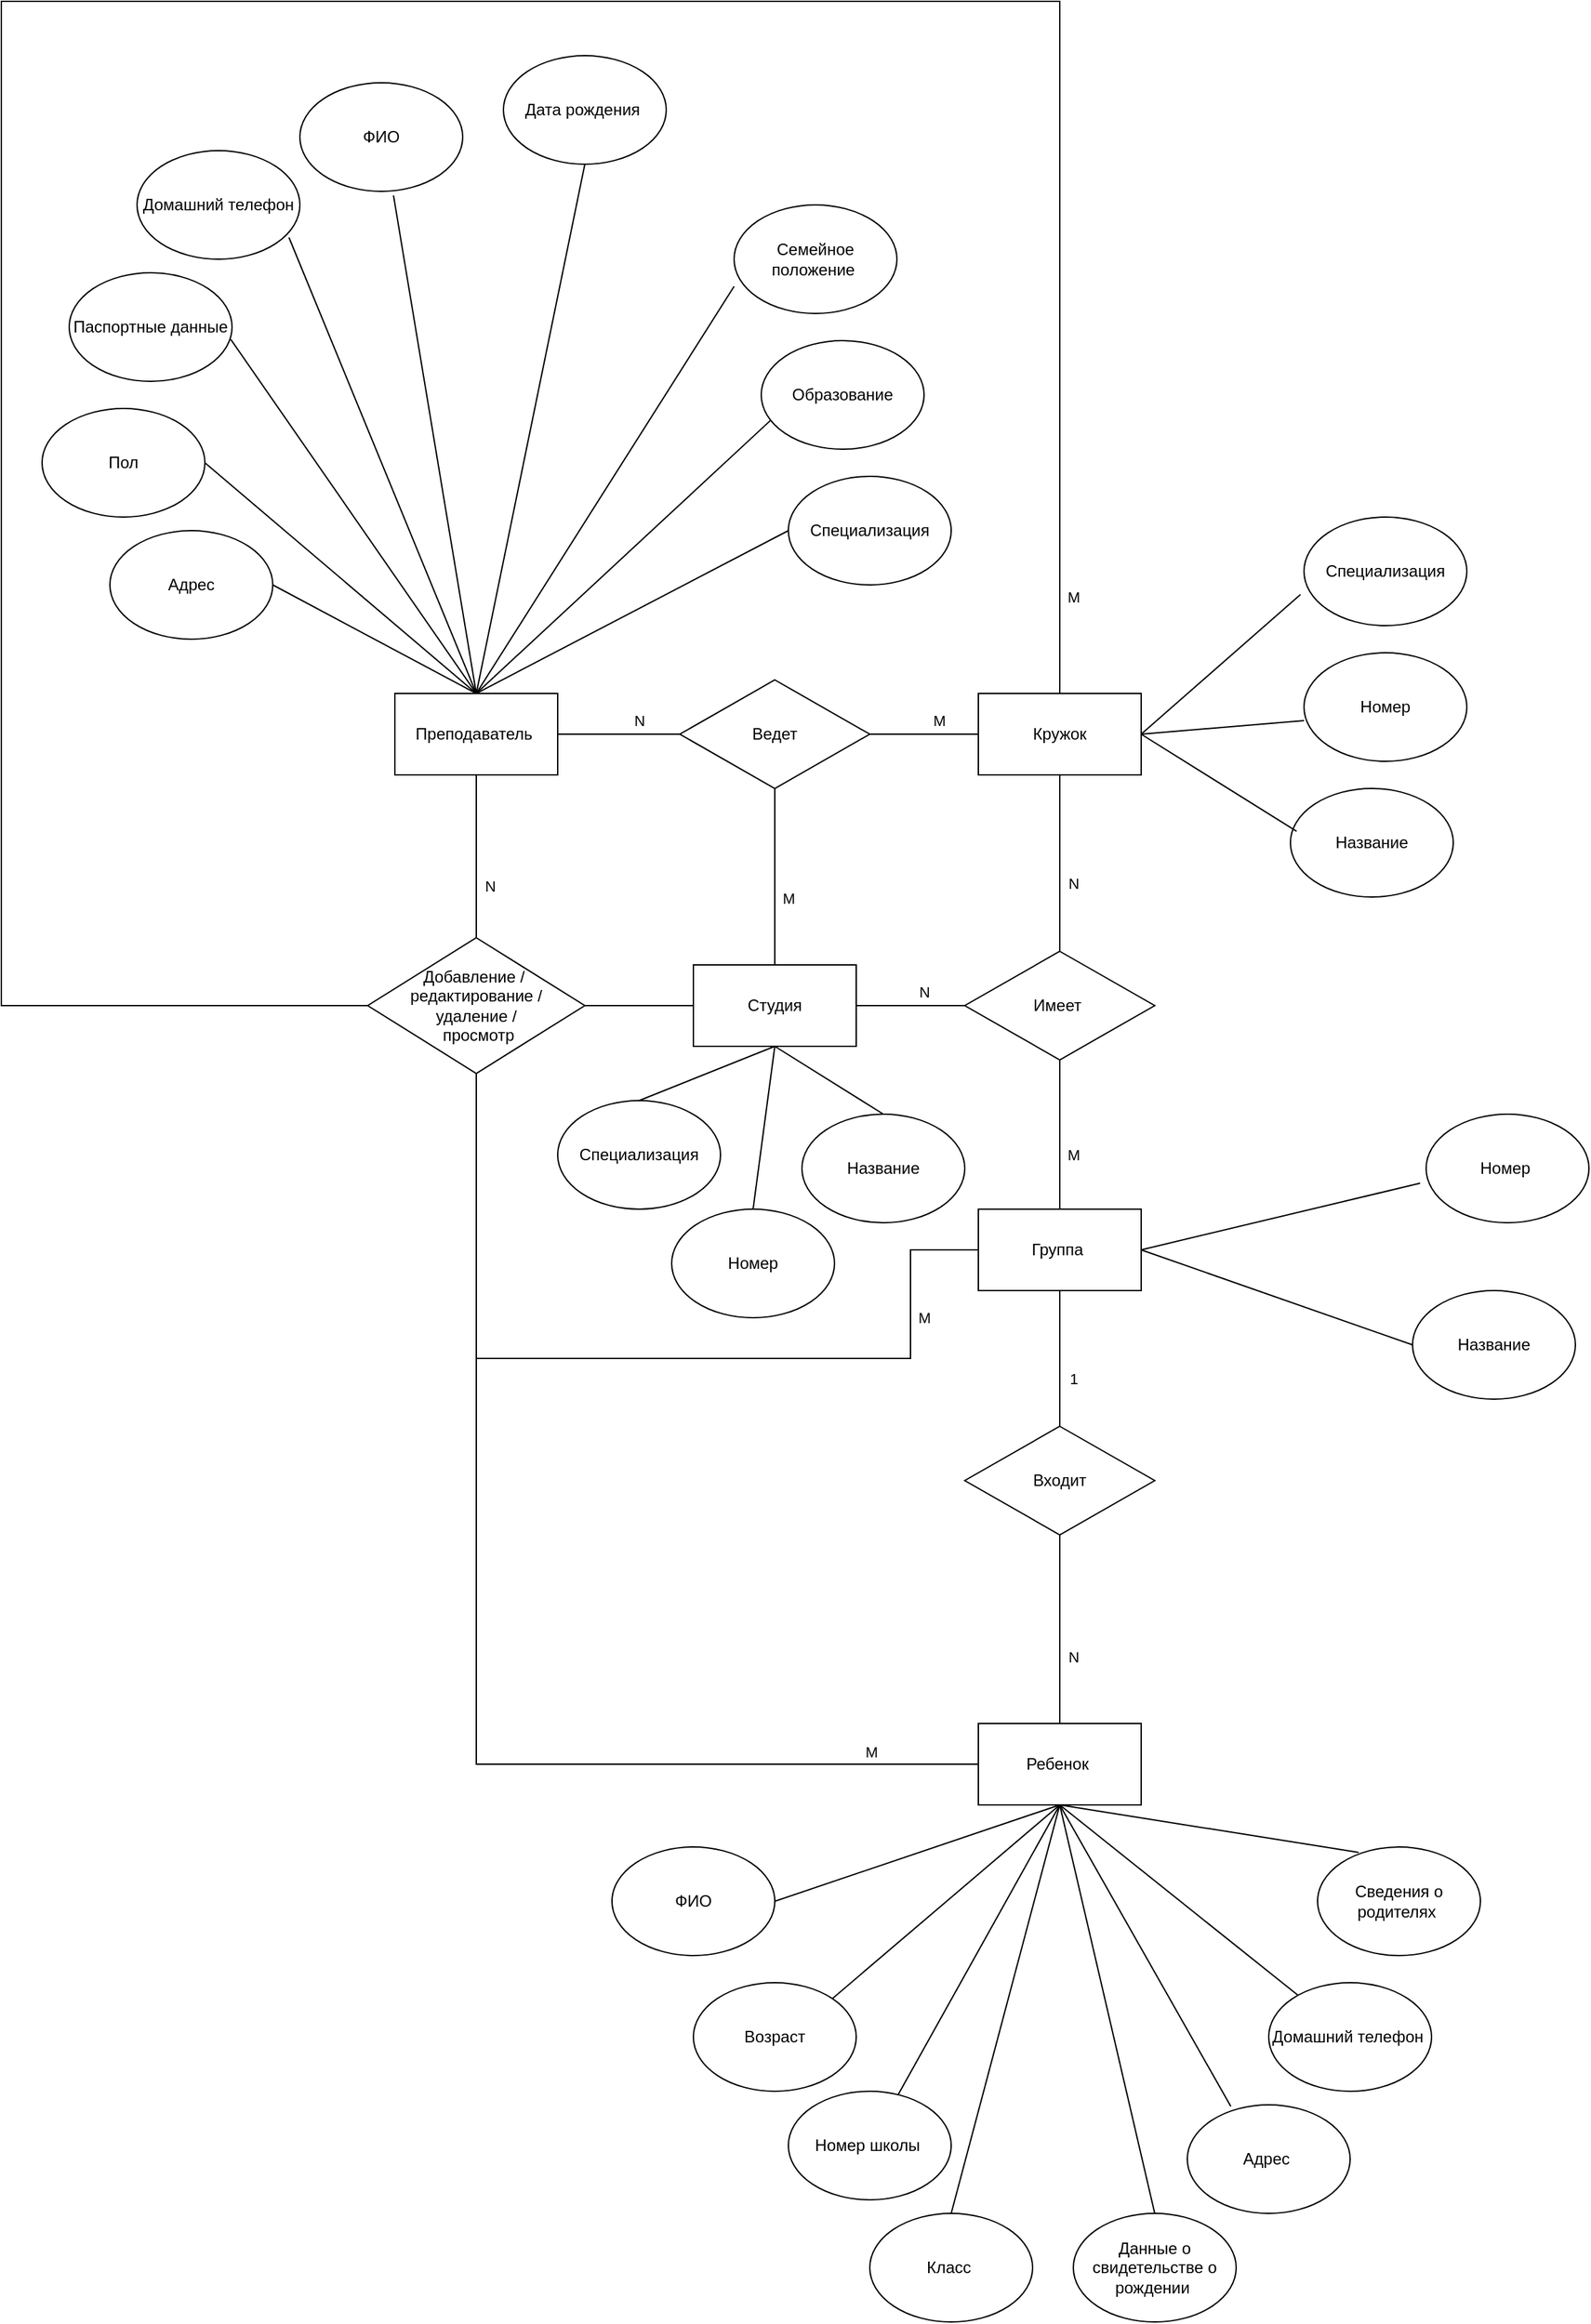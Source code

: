 <mxfile version="22.0.4" type="device">
  <diagram name="Страница — 1" id="-QNOYgTnksT299hWU41Q">
    <mxGraphModel dx="1459" dy="2221" grid="1" gridSize="10" guides="1" tooltips="1" connect="1" arrows="1" fold="1" page="1" pageScale="1" pageWidth="827" pageHeight="1169" math="0" shadow="0">
      <root>
        <mxCell id="0" />
        <mxCell id="1" parent="0" />
        <mxCell id="7m6cr1U9k4zK0pUn4lk1-1" value="Преподаватель&amp;nbsp;" style="rounded=0;whiteSpace=wrap;html=1;" parent="1" vertex="1">
          <mxGeometry x="210" y="350" width="120" height="60" as="geometry" />
        </mxCell>
        <mxCell id="7m6cr1U9k4zK0pUn4lk1-2" value="Паспортные данные" style="ellipse;whiteSpace=wrap;html=1;" parent="1" vertex="1">
          <mxGeometry x="-30" y="40" width="120" height="80" as="geometry" />
        </mxCell>
        <mxCell id="7m6cr1U9k4zK0pUn4lk1-3" value="ФИО" style="ellipse;whiteSpace=wrap;html=1;" parent="1" vertex="1">
          <mxGeometry x="140" y="-100" width="120" height="80" as="geometry" />
        </mxCell>
        <mxCell id="7m6cr1U9k4zK0pUn4lk1-4" value="Дата рождения&amp;nbsp;" style="ellipse;whiteSpace=wrap;html=1;" parent="1" vertex="1">
          <mxGeometry x="290" y="-120" width="120" height="80" as="geometry" />
        </mxCell>
        <mxCell id="7m6cr1U9k4zK0pUn4lk1-5" value="Пол" style="ellipse;whiteSpace=wrap;html=1;" parent="1" vertex="1">
          <mxGeometry x="-50" y="140" width="120" height="80" as="geometry" />
        </mxCell>
        <mxCell id="7m6cr1U9k4zK0pUn4lk1-7" value="Семейное положение&amp;nbsp;" style="ellipse;whiteSpace=wrap;html=1;" parent="1" vertex="1">
          <mxGeometry x="460" y="-10" width="120" height="80" as="geometry" />
        </mxCell>
        <mxCell id="7m6cr1U9k4zK0pUn4lk1-8" value="Образование" style="ellipse;whiteSpace=wrap;html=1;" parent="1" vertex="1">
          <mxGeometry x="480" y="90" width="120" height="80" as="geometry" />
        </mxCell>
        <mxCell id="7m6cr1U9k4zK0pUn4lk1-9" value="Адрес" style="ellipse;whiteSpace=wrap;html=1;" parent="1" vertex="1">
          <mxGeometry y="230" width="120" height="80" as="geometry" />
        </mxCell>
        <mxCell id="7m6cr1U9k4zK0pUn4lk1-10" value="Домашний телефон" style="ellipse;whiteSpace=wrap;html=1;" parent="1" vertex="1">
          <mxGeometry x="20" y="-50" width="120" height="80" as="geometry" />
        </mxCell>
        <mxCell id="7m6cr1U9k4zK0pUn4lk1-11" value="Специализация" style="ellipse;whiteSpace=wrap;html=1;" parent="1" vertex="1">
          <mxGeometry x="500" y="190" width="120" height="80" as="geometry" />
        </mxCell>
        <mxCell id="7m6cr1U9k4zK0pUn4lk1-12" value="" style="endArrow=none;html=1;rounded=0;entryX=0.933;entryY=0.8;entryDx=0;entryDy=0;entryPerimeter=0;exitX=0.5;exitY=0;exitDx=0;exitDy=0;" parent="1" source="7m6cr1U9k4zK0pUn4lk1-1" target="7m6cr1U9k4zK0pUn4lk1-10" edge="1">
          <mxGeometry width="50" height="50" relative="1" as="geometry">
            <mxPoint x="230" y="280" as="sourcePoint" />
            <mxPoint x="280" y="230" as="targetPoint" />
          </mxGeometry>
        </mxCell>
        <mxCell id="7m6cr1U9k4zK0pUn4lk1-13" value="" style="endArrow=none;html=1;rounded=0;entryX=0.575;entryY=1.038;entryDx=0;entryDy=0;entryPerimeter=0;exitX=0.5;exitY=0;exitDx=0;exitDy=0;" parent="1" source="7m6cr1U9k4zK0pUn4lk1-1" target="7m6cr1U9k4zK0pUn4lk1-3" edge="1">
          <mxGeometry width="50" height="50" relative="1" as="geometry">
            <mxPoint x="230" y="280" as="sourcePoint" />
            <mxPoint x="280" y="230" as="targetPoint" />
          </mxGeometry>
        </mxCell>
        <mxCell id="7m6cr1U9k4zK0pUn4lk1-14" value="" style="endArrow=none;html=1;rounded=0;entryX=0.5;entryY=1;entryDx=0;entryDy=0;exitX=0.5;exitY=0;exitDx=0;exitDy=0;" parent="1" source="7m6cr1U9k4zK0pUn4lk1-1" target="7m6cr1U9k4zK0pUn4lk1-4" edge="1">
          <mxGeometry width="50" height="50" relative="1" as="geometry">
            <mxPoint x="230" y="280" as="sourcePoint" />
            <mxPoint x="280" y="230" as="targetPoint" />
          </mxGeometry>
        </mxCell>
        <mxCell id="7m6cr1U9k4zK0pUn4lk1-16" value="" style="endArrow=none;html=1;rounded=0;exitX=0.992;exitY=0.613;exitDx=0;exitDy=0;exitPerimeter=0;entryX=0.5;entryY=0;entryDx=0;entryDy=0;" parent="1" source="7m6cr1U9k4zK0pUn4lk1-2" target="7m6cr1U9k4zK0pUn4lk1-1" edge="1">
          <mxGeometry width="50" height="50" relative="1" as="geometry">
            <mxPoint x="230" y="280" as="sourcePoint" />
            <mxPoint x="280" y="230" as="targetPoint" />
          </mxGeometry>
        </mxCell>
        <mxCell id="7m6cr1U9k4zK0pUn4lk1-17" value="" style="endArrow=none;html=1;rounded=0;entryX=0;entryY=0.75;entryDx=0;entryDy=0;entryPerimeter=0;exitX=0.5;exitY=0;exitDx=0;exitDy=0;" parent="1" source="7m6cr1U9k4zK0pUn4lk1-1" target="7m6cr1U9k4zK0pUn4lk1-7" edge="1">
          <mxGeometry width="50" height="50" relative="1" as="geometry">
            <mxPoint x="280" y="270" as="sourcePoint" />
            <mxPoint x="280" y="230" as="targetPoint" />
          </mxGeometry>
        </mxCell>
        <mxCell id="7m6cr1U9k4zK0pUn4lk1-19" value="" style="endArrow=none;html=1;rounded=0;exitX=1;exitY=0.5;exitDx=0;exitDy=0;entryX=0.5;entryY=0;entryDx=0;entryDy=0;" parent="1" source="7m6cr1U9k4zK0pUn4lk1-5" target="7m6cr1U9k4zK0pUn4lk1-1" edge="1">
          <mxGeometry width="50" height="50" relative="1" as="geometry">
            <mxPoint x="230" y="280" as="sourcePoint" />
            <mxPoint x="280" y="270" as="targetPoint" />
          </mxGeometry>
        </mxCell>
        <mxCell id="7m6cr1U9k4zK0pUn4lk1-21" value="" style="endArrow=none;html=1;rounded=0;exitX=1;exitY=0.5;exitDx=0;exitDy=0;entryX=0.5;entryY=0;entryDx=0;entryDy=0;" parent="1" source="7m6cr1U9k4zK0pUn4lk1-9" target="7m6cr1U9k4zK0pUn4lk1-1" edge="1">
          <mxGeometry width="50" height="50" relative="1" as="geometry">
            <mxPoint x="230" y="280" as="sourcePoint" />
            <mxPoint x="280" y="230" as="targetPoint" />
          </mxGeometry>
        </mxCell>
        <mxCell id="7m6cr1U9k4zK0pUn4lk1-22" value="" style="endArrow=none;html=1;rounded=0;entryX=0;entryY=0.5;entryDx=0;entryDy=0;exitX=0.5;exitY=0;exitDx=0;exitDy=0;" parent="1" source="7m6cr1U9k4zK0pUn4lk1-1" target="7m6cr1U9k4zK0pUn4lk1-11" edge="1">
          <mxGeometry width="50" height="50" relative="1" as="geometry">
            <mxPoint x="230" y="280" as="sourcePoint" />
            <mxPoint x="280" y="230" as="targetPoint" />
          </mxGeometry>
        </mxCell>
        <mxCell id="7m6cr1U9k4zK0pUn4lk1-23" value="Ребенок&amp;nbsp;" style="rounded=0;whiteSpace=wrap;html=1;" parent="1" vertex="1">
          <mxGeometry x="640" y="1109" width="120" height="60" as="geometry" />
        </mxCell>
        <mxCell id="7m6cr1U9k4zK0pUn4lk1-24" value="ФИО" style="ellipse;whiteSpace=wrap;html=1;" parent="1" vertex="1">
          <mxGeometry x="370" y="1200" width="120" height="80" as="geometry" />
        </mxCell>
        <mxCell id="7m6cr1U9k4zK0pUn4lk1-25" value="Возраст" style="ellipse;whiteSpace=wrap;html=1;" parent="1" vertex="1">
          <mxGeometry x="430" y="1300" width="120" height="80" as="geometry" />
        </mxCell>
        <mxCell id="7m6cr1U9k4zK0pUn4lk1-26" value="Номер школы&amp;nbsp;" style="ellipse;whiteSpace=wrap;html=1;" parent="1" vertex="1">
          <mxGeometry x="500" y="1380" width="120" height="80" as="geometry" />
        </mxCell>
        <mxCell id="7m6cr1U9k4zK0pUn4lk1-27" value="Класс&amp;nbsp;" style="ellipse;whiteSpace=wrap;html=1;" parent="1" vertex="1">
          <mxGeometry x="560" y="1470" width="120" height="80" as="geometry" />
        </mxCell>
        <mxCell id="7m6cr1U9k4zK0pUn4lk1-28" value="Данные о свидетельстве о рождении&amp;nbsp;" style="ellipse;whiteSpace=wrap;html=1;" parent="1" vertex="1">
          <mxGeometry x="710" y="1470" width="120" height="80" as="geometry" />
        </mxCell>
        <mxCell id="7m6cr1U9k4zK0pUn4lk1-29" value="Адрес&amp;nbsp;" style="ellipse;whiteSpace=wrap;html=1;" parent="1" vertex="1">
          <mxGeometry x="794" y="1390" width="120" height="80" as="geometry" />
        </mxCell>
        <mxCell id="7m6cr1U9k4zK0pUn4lk1-31" value="Домашний телефон&amp;nbsp;" style="ellipse;whiteSpace=wrap;html=1;" parent="1" vertex="1">
          <mxGeometry x="854" y="1300" width="120" height="80" as="geometry" />
        </mxCell>
        <mxCell id="7m6cr1U9k4zK0pUn4lk1-32" value="Сведения о родителях&amp;nbsp;" style="ellipse;whiteSpace=wrap;html=1;" parent="1" vertex="1">
          <mxGeometry x="890" y="1200" width="120" height="80" as="geometry" />
        </mxCell>
        <mxCell id="7m6cr1U9k4zK0pUn4lk1-33" value="" style="endArrow=none;html=1;rounded=0;exitX=1;exitY=0.5;exitDx=0;exitDy=0;entryX=0.5;entryY=1;entryDx=0;entryDy=0;" parent="1" source="7m6cr1U9k4zK0pUn4lk1-24" target="7m6cr1U9k4zK0pUn4lk1-23" edge="1">
          <mxGeometry width="50" height="50" relative="1" as="geometry">
            <mxPoint x="650" y="1130" as="sourcePoint" />
            <mxPoint x="700" y="1080" as="targetPoint" />
          </mxGeometry>
        </mxCell>
        <mxCell id="7m6cr1U9k4zK0pUn4lk1-34" value="" style="endArrow=none;html=1;rounded=0;exitX=1;exitY=0;exitDx=0;exitDy=0;entryX=0.5;entryY=1;entryDx=0;entryDy=0;" parent="1" source="7m6cr1U9k4zK0pUn4lk1-25" target="7m6cr1U9k4zK0pUn4lk1-23" edge="1">
          <mxGeometry width="50" height="50" relative="1" as="geometry">
            <mxPoint x="650" y="1130" as="sourcePoint" />
            <mxPoint x="700" y="1080" as="targetPoint" />
          </mxGeometry>
        </mxCell>
        <mxCell id="7m6cr1U9k4zK0pUn4lk1-35" value="" style="endArrow=none;html=1;rounded=0;entryX=0.5;entryY=1;entryDx=0;entryDy=0;" parent="1" source="7m6cr1U9k4zK0pUn4lk1-26" target="7m6cr1U9k4zK0pUn4lk1-23" edge="1">
          <mxGeometry width="50" height="50" relative="1" as="geometry">
            <mxPoint x="650" y="1130" as="sourcePoint" />
            <mxPoint x="710" y="1130" as="targetPoint" />
          </mxGeometry>
        </mxCell>
        <mxCell id="7m6cr1U9k4zK0pUn4lk1-36" value="" style="endArrow=none;html=1;rounded=0;exitX=0.5;exitY=0;exitDx=0;exitDy=0;entryX=0.5;entryY=1;entryDx=0;entryDy=0;" parent="1" source="7m6cr1U9k4zK0pUn4lk1-27" target="7m6cr1U9k4zK0pUn4lk1-23" edge="1">
          <mxGeometry width="50" height="50" relative="1" as="geometry">
            <mxPoint x="650" y="1130" as="sourcePoint" />
            <mxPoint x="700" y="1080" as="targetPoint" />
          </mxGeometry>
        </mxCell>
        <mxCell id="7m6cr1U9k4zK0pUn4lk1-37" value="" style="endArrow=none;html=1;rounded=0;exitX=0.5;exitY=0;exitDx=0;exitDy=0;entryX=0.5;entryY=1;entryDx=0;entryDy=0;" parent="1" source="7m6cr1U9k4zK0pUn4lk1-28" target="7m6cr1U9k4zK0pUn4lk1-23" edge="1">
          <mxGeometry width="50" height="50" relative="1" as="geometry">
            <mxPoint x="650" y="1130" as="sourcePoint" />
            <mxPoint x="730" y="1180" as="targetPoint" />
          </mxGeometry>
        </mxCell>
        <mxCell id="7m6cr1U9k4zK0pUn4lk1-38" value="" style="endArrow=none;html=1;rounded=0;exitX=0.267;exitY=0.014;exitDx=0;exitDy=0;exitPerimeter=0;entryX=0.5;entryY=1;entryDx=0;entryDy=0;" parent="1" source="7m6cr1U9k4zK0pUn4lk1-29" target="7m6cr1U9k4zK0pUn4lk1-23" edge="1">
          <mxGeometry width="50" height="50" relative="1" as="geometry">
            <mxPoint x="650" y="1130" as="sourcePoint" />
            <mxPoint x="700" y="1080" as="targetPoint" />
          </mxGeometry>
        </mxCell>
        <mxCell id="7m6cr1U9k4zK0pUn4lk1-39" value="" style="endArrow=none;html=1;rounded=0;entryX=0.5;entryY=1;entryDx=0;entryDy=0;" parent="1" source="7m6cr1U9k4zK0pUn4lk1-31" target="7m6cr1U9k4zK0pUn4lk1-23" edge="1">
          <mxGeometry width="50" height="50" relative="1" as="geometry">
            <mxPoint x="650" y="1130" as="sourcePoint" />
            <mxPoint x="700" y="1080" as="targetPoint" />
          </mxGeometry>
        </mxCell>
        <mxCell id="7m6cr1U9k4zK0pUn4lk1-40" value="" style="endArrow=none;html=1;rounded=0;exitX=0.252;exitY=0.05;exitDx=0;exitDy=0;exitPerimeter=0;entryX=0.5;entryY=1;entryDx=0;entryDy=0;" parent="1" source="7m6cr1U9k4zK0pUn4lk1-32" target="7m6cr1U9k4zK0pUn4lk1-23" edge="1">
          <mxGeometry width="50" height="50" relative="1" as="geometry">
            <mxPoint x="650" y="1130" as="sourcePoint" />
            <mxPoint x="700" y="1080" as="targetPoint" />
          </mxGeometry>
        </mxCell>
        <mxCell id="7m6cr1U9k4zK0pUn4lk1-41" value="Студия" style="rounded=0;whiteSpace=wrap;html=1;" parent="1" vertex="1">
          <mxGeometry x="430" y="550" width="120" height="60" as="geometry" />
        </mxCell>
        <mxCell id="7m6cr1U9k4zK0pUn4lk1-42" value="Номер" style="ellipse;whiteSpace=wrap;html=1;" parent="1" vertex="1">
          <mxGeometry x="414" y="730" width="120" height="80" as="geometry" />
        </mxCell>
        <mxCell id="7m6cr1U9k4zK0pUn4lk1-43" value="Название" style="ellipse;whiteSpace=wrap;html=1;" parent="1" vertex="1">
          <mxGeometry x="510" y="660" width="120" height="80" as="geometry" />
        </mxCell>
        <mxCell id="7m6cr1U9k4zK0pUn4lk1-44" value="" style="endArrow=none;html=1;rounded=0;entryX=0.5;entryY=0;entryDx=0;entryDy=0;exitX=0.5;exitY=1;exitDx=0;exitDy=0;" parent="1" source="7m6cr1U9k4zK0pUn4lk1-41" target="7m6cr1U9k4zK0pUn4lk1-43" edge="1">
          <mxGeometry width="50" height="50" relative="1" as="geometry">
            <mxPoint x="430" y="580" as="sourcePoint" />
            <mxPoint x="620" y="610" as="targetPoint" />
          </mxGeometry>
        </mxCell>
        <mxCell id="7m6cr1U9k4zK0pUn4lk1-45" value="" style="endArrow=none;html=1;rounded=0;exitX=0.5;exitY=1;exitDx=0;exitDy=0;entryX=0.5;entryY=0;entryDx=0;entryDy=0;" parent="1" source="7m6cr1U9k4zK0pUn4lk1-41" target="7m6cr1U9k4zK0pUn4lk1-42" edge="1">
          <mxGeometry width="50" height="50" relative="1" as="geometry">
            <mxPoint x="570" y="660" as="sourcePoint" />
            <mxPoint x="340" y="600" as="targetPoint" />
          </mxGeometry>
        </mxCell>
        <mxCell id="7m6cr1U9k4zK0pUn4lk1-46" value="Кружок" style="rounded=0;whiteSpace=wrap;html=1;" parent="1" vertex="1">
          <mxGeometry x="640" y="350" width="120" height="60" as="geometry" />
        </mxCell>
        <mxCell id="7m6cr1U9k4zK0pUn4lk1-47" value="Номер" style="ellipse;whiteSpace=wrap;html=1;" parent="1" vertex="1">
          <mxGeometry x="880" y="320" width="120" height="80" as="geometry" />
        </mxCell>
        <mxCell id="7m6cr1U9k4zK0pUn4lk1-48" value="Название" style="ellipse;whiteSpace=wrap;html=1;" parent="1" vertex="1">
          <mxGeometry x="870" y="420" width="120" height="80" as="geometry" />
        </mxCell>
        <mxCell id="7m6cr1U9k4zK0pUn4lk1-49" value="" style="endArrow=none;html=1;rounded=0;exitX=1;exitY=0.5;exitDx=0;exitDy=0;entryX=0.038;entryY=0.395;entryDx=0;entryDy=0;entryPerimeter=0;" parent="1" source="7m6cr1U9k4zK0pUn4lk1-46" target="7m6cr1U9k4zK0pUn4lk1-48" edge="1">
          <mxGeometry width="50" height="50" relative="1" as="geometry">
            <mxPoint x="760" y="570" as="sourcePoint" />
            <mxPoint x="810" y="520" as="targetPoint" />
          </mxGeometry>
        </mxCell>
        <mxCell id="7m6cr1U9k4zK0pUn4lk1-50" value="" style="endArrow=none;html=1;rounded=0;exitX=1;exitY=0.5;exitDx=0;exitDy=0;entryX=0;entryY=0.625;entryDx=0;entryDy=0;entryPerimeter=0;" parent="1" source="7m6cr1U9k4zK0pUn4lk1-46" target="7m6cr1U9k4zK0pUn4lk1-47" edge="1">
          <mxGeometry width="50" height="50" relative="1" as="geometry">
            <mxPoint x="760" y="570" as="sourcePoint" />
            <mxPoint x="810" y="520" as="targetPoint" />
          </mxGeometry>
        </mxCell>
        <mxCell id="7m6cr1U9k4zK0pUn4lk1-51" value="Группа&amp;nbsp;" style="rounded=0;whiteSpace=wrap;html=1;" parent="1" vertex="1">
          <mxGeometry x="640" y="730" width="120" height="60" as="geometry" />
        </mxCell>
        <mxCell id="7m6cr1U9k4zK0pUn4lk1-52" value="Номер&amp;nbsp;" style="ellipse;whiteSpace=wrap;html=1;" parent="1" vertex="1">
          <mxGeometry x="970" y="660" width="120" height="80" as="geometry" />
        </mxCell>
        <mxCell id="7m6cr1U9k4zK0pUn4lk1-53" value="Название" style="ellipse;whiteSpace=wrap;html=1;" parent="1" vertex="1">
          <mxGeometry x="960" y="790" width="120" height="80" as="geometry" />
        </mxCell>
        <mxCell id="7m6cr1U9k4zK0pUn4lk1-54" value="" style="endArrow=none;html=1;rounded=0;entryX=0;entryY=0.5;entryDx=0;entryDy=0;exitX=1;exitY=0.5;exitDx=0;exitDy=0;" parent="1" source="7m6cr1U9k4zK0pUn4lk1-51" target="7m6cr1U9k4zK0pUn4lk1-53" edge="1">
          <mxGeometry width="50" height="50" relative="1" as="geometry">
            <mxPoint x="470" y="850" as="sourcePoint" />
            <mxPoint x="520" y="800" as="targetPoint" />
          </mxGeometry>
        </mxCell>
        <mxCell id="7m6cr1U9k4zK0pUn4lk1-55" value="" style="endArrow=none;html=1;rounded=0;entryX=-0.037;entryY=0.636;entryDx=0;entryDy=0;exitX=1;exitY=0.5;exitDx=0;exitDy=0;entryPerimeter=0;" parent="1" source="7m6cr1U9k4zK0pUn4lk1-51" target="7m6cr1U9k4zK0pUn4lk1-52" edge="1">
          <mxGeometry width="50" height="50" relative="1" as="geometry">
            <mxPoint x="470" y="850" as="sourcePoint" />
            <mxPoint x="520" y="800" as="targetPoint" />
          </mxGeometry>
        </mxCell>
        <mxCell id="7m6cr1U9k4zK0pUn4lk1-56" value="Ведет" style="rhombus;whiteSpace=wrap;html=1;" parent="1" vertex="1">
          <mxGeometry x="420" y="340" width="140" height="80" as="geometry" />
        </mxCell>
        <mxCell id="7m6cr1U9k4zK0pUn4lk1-57" value="" style="endArrow=none;html=1;rounded=0;entryX=0;entryY=0.5;entryDx=0;entryDy=0;exitX=1;exitY=0.5;exitDx=0;exitDy=0;" parent="1" source="7m6cr1U9k4zK0pUn4lk1-1" target="7m6cr1U9k4zK0pUn4lk1-56" edge="1">
          <mxGeometry width="50" height="50" relative="1" as="geometry">
            <mxPoint x="333" y="387" as="sourcePoint" />
            <mxPoint x="450" y="570" as="targetPoint" />
          </mxGeometry>
        </mxCell>
        <mxCell id="7m6cr1U9k4zK0pUn4lk1-60" value="N" style="edgeLabel;html=1;align=center;verticalAlign=middle;resizable=0;points=[];" parent="7m6cr1U9k4zK0pUn4lk1-57" vertex="1" connectable="0">
          <mxGeometry x="0.219" y="3" relative="1" as="geometry">
            <mxPoint x="5" y="-7" as="offset" />
          </mxGeometry>
        </mxCell>
        <mxCell id="7m6cr1U9k4zK0pUn4lk1-58" value="" style="endArrow=none;html=1;rounded=0;entryX=1;entryY=0.5;entryDx=0;entryDy=0;exitX=0;exitY=0.5;exitDx=0;exitDy=0;" parent="1" source="7m6cr1U9k4zK0pUn4lk1-46" target="7m6cr1U9k4zK0pUn4lk1-56" edge="1">
          <mxGeometry width="50" height="50" relative="1" as="geometry">
            <mxPoint x="410" y="620" as="sourcePoint" />
            <mxPoint x="460" y="570" as="targetPoint" />
          </mxGeometry>
        </mxCell>
        <mxCell id="7m6cr1U9k4zK0pUn4lk1-61" value="M" style="edgeLabel;html=1;align=center;verticalAlign=middle;resizable=0;points=[];" parent="7m6cr1U9k4zK0pUn4lk1-58" vertex="1" connectable="0">
          <mxGeometry x="-0.264" y="1" relative="1" as="geometry">
            <mxPoint y="-11" as="offset" />
          </mxGeometry>
        </mxCell>
        <mxCell id="7m6cr1U9k4zK0pUn4lk1-59" value="" style="endArrow=none;html=1;rounded=0;exitX=0.5;exitY=0;exitDx=0;exitDy=0;entryX=0.059;entryY=0.732;entryDx=0;entryDy=0;entryPerimeter=0;" parent="1" source="7m6cr1U9k4zK0pUn4lk1-1" target="7m6cr1U9k4zK0pUn4lk1-8" edge="1">
          <mxGeometry width="50" height="50" relative="1" as="geometry">
            <mxPoint x="330" y="300" as="sourcePoint" />
            <mxPoint x="540" y="240" as="targetPoint" />
          </mxGeometry>
        </mxCell>
        <mxCell id="7m6cr1U9k4zK0pUn4lk1-63" value="" style="endArrow=none;html=1;rounded=0;entryX=0.5;entryY=1;entryDx=0;entryDy=0;exitX=0.5;exitY=0;exitDx=0;exitDy=0;" parent="1" source="7m6cr1U9k4zK0pUn4lk1-41" target="7m6cr1U9k4zK0pUn4lk1-56" edge="1">
          <mxGeometry width="50" height="50" relative="1" as="geometry">
            <mxPoint x="490" y="510" as="sourcePoint" />
            <mxPoint x="540" y="460" as="targetPoint" />
          </mxGeometry>
        </mxCell>
        <mxCell id="7m6cr1U9k4zK0pUn4lk1-64" value="M" style="edgeLabel;html=1;align=center;verticalAlign=middle;resizable=0;points=[];" parent="7m6cr1U9k4zK0pUn4lk1-63" vertex="1" connectable="0">
          <mxGeometry x="-0.204" y="-1" relative="1" as="geometry">
            <mxPoint x="9" y="2" as="offset" />
          </mxGeometry>
        </mxCell>
        <mxCell id="7m6cr1U9k4zK0pUn4lk1-65" value="Специализация" style="ellipse;whiteSpace=wrap;html=1;" parent="1" vertex="1">
          <mxGeometry x="880" y="220" width="120" height="80" as="geometry" />
        </mxCell>
        <mxCell id="7m6cr1U9k4zK0pUn4lk1-66" value="" style="endArrow=none;html=1;rounded=0;entryX=-0.022;entryY=0.714;entryDx=0;entryDy=0;entryPerimeter=0;exitX=1;exitY=0.5;exitDx=0;exitDy=0;" parent="1" source="7m6cr1U9k4zK0pUn4lk1-46" target="7m6cr1U9k4zK0pUn4lk1-65" edge="1">
          <mxGeometry width="50" height="50" relative="1" as="geometry">
            <mxPoint x="730" y="510" as="sourcePoint" />
            <mxPoint x="780" y="460" as="targetPoint" />
          </mxGeometry>
        </mxCell>
        <mxCell id="7m6cr1U9k4zK0pUn4lk1-68" value="Специализация" style="ellipse;whiteSpace=wrap;html=1;" parent="1" vertex="1">
          <mxGeometry x="330" y="650" width="120" height="80" as="geometry" />
        </mxCell>
        <mxCell id="7m6cr1U9k4zK0pUn4lk1-69" value="" style="endArrow=none;html=1;rounded=0;exitX=0.5;exitY=1;exitDx=0;exitDy=0;entryX=0.5;entryY=0;entryDx=0;entryDy=0;" parent="1" source="7m6cr1U9k4zK0pUn4lk1-41" target="7m6cr1U9k4zK0pUn4lk1-68" edge="1">
          <mxGeometry width="50" height="50" relative="1" as="geometry">
            <mxPoint x="730" y="510" as="sourcePoint" />
            <mxPoint x="780" y="460" as="targetPoint" />
          </mxGeometry>
        </mxCell>
        <mxCell id="7m6cr1U9k4zK0pUn4lk1-71" value="Имеет&amp;nbsp;" style="rhombus;whiteSpace=wrap;html=1;" parent="1" vertex="1">
          <mxGeometry x="630" y="540" width="140" height="80" as="geometry" />
        </mxCell>
        <mxCell id="7m6cr1U9k4zK0pUn4lk1-72" value="" style="endArrow=none;html=1;rounded=0;entryX=0.5;entryY=1;entryDx=0;entryDy=0;exitX=0.5;exitY=0;exitDx=0;exitDy=0;" parent="1" source="7m6cr1U9k4zK0pUn4lk1-51" target="7m6cr1U9k4zK0pUn4lk1-71" edge="1">
          <mxGeometry width="50" height="50" relative="1" as="geometry">
            <mxPoint x="660" y="720" as="sourcePoint" />
            <mxPoint x="710" y="670" as="targetPoint" />
          </mxGeometry>
        </mxCell>
        <mxCell id="7m6cr1U9k4zK0pUn4lk1-77" value="M" style="edgeLabel;html=1;align=center;verticalAlign=middle;resizable=0;points=[];" parent="7m6cr1U9k4zK0pUn4lk1-72" vertex="1" connectable="0">
          <mxGeometry x="0.182" y="-3" relative="1" as="geometry">
            <mxPoint x="7" y="25" as="offset" />
          </mxGeometry>
        </mxCell>
        <mxCell id="7m6cr1U9k4zK0pUn4lk1-73" value="" style="endArrow=none;html=1;rounded=0;entryX=0.5;entryY=1;entryDx=0;entryDy=0;exitX=0.5;exitY=0;exitDx=0;exitDy=0;" parent="1" source="7m6cr1U9k4zK0pUn4lk1-71" target="7m6cr1U9k4zK0pUn4lk1-46" edge="1">
          <mxGeometry width="50" height="50" relative="1" as="geometry">
            <mxPoint x="660" y="720" as="sourcePoint" />
            <mxPoint x="710" y="670" as="targetPoint" />
          </mxGeometry>
        </mxCell>
        <mxCell id="7m6cr1U9k4zK0pUn4lk1-78" value="N" style="edgeLabel;html=1;align=center;verticalAlign=middle;resizable=0;points=[];" parent="7m6cr1U9k4zK0pUn4lk1-73" vertex="1" connectable="0">
          <mxGeometry x="-0.231" y="-2" relative="1" as="geometry">
            <mxPoint x="8" as="offset" />
          </mxGeometry>
        </mxCell>
        <mxCell id="7m6cr1U9k4zK0pUn4lk1-74" value="" style="endArrow=none;html=1;rounded=0;exitX=1;exitY=0.5;exitDx=0;exitDy=0;entryX=0;entryY=0.5;entryDx=0;entryDy=0;" parent="1" source="7m6cr1U9k4zK0pUn4lk1-41" target="7m6cr1U9k4zK0pUn4lk1-71" edge="1">
          <mxGeometry width="50" height="50" relative="1" as="geometry">
            <mxPoint x="660" y="720" as="sourcePoint" />
            <mxPoint x="710" y="670" as="targetPoint" />
          </mxGeometry>
        </mxCell>
        <mxCell id="7m6cr1U9k4zK0pUn4lk1-76" value="N" style="edgeLabel;html=1;align=center;verticalAlign=middle;resizable=0;points=[];" parent="7m6cr1U9k4zK0pUn4lk1-74" vertex="1" connectable="0">
          <mxGeometry y="1" relative="1" as="geometry">
            <mxPoint x="10" y="-9" as="offset" />
          </mxGeometry>
        </mxCell>
        <mxCell id="7m6cr1U9k4zK0pUn4lk1-79" value="Входит" style="rhombus;whiteSpace=wrap;html=1;" parent="1" vertex="1">
          <mxGeometry x="630" y="890" width="140" height="80" as="geometry" />
        </mxCell>
        <mxCell id="7m6cr1U9k4zK0pUn4lk1-80" value="" style="endArrow=none;html=1;rounded=0;entryX=0.5;entryY=1;entryDx=0;entryDy=0;exitX=0.5;exitY=0;exitDx=0;exitDy=0;" parent="1" source="7m6cr1U9k4zK0pUn4lk1-79" target="7m6cr1U9k4zK0pUn4lk1-51" edge="1">
          <mxGeometry width="50" height="50" relative="1" as="geometry">
            <mxPoint x="630" y="850" as="sourcePoint" />
            <mxPoint x="680" y="800" as="targetPoint" />
          </mxGeometry>
        </mxCell>
        <mxCell id="7m6cr1U9k4zK0pUn4lk1-82" value="1" style="edgeLabel;html=1;align=center;verticalAlign=middle;resizable=0;points=[];" parent="7m6cr1U9k4zK0pUn4lk1-80" vertex="1" connectable="0">
          <mxGeometry x="-0.295" y="-4" relative="1" as="geometry">
            <mxPoint x="6" as="offset" />
          </mxGeometry>
        </mxCell>
        <mxCell id="7m6cr1U9k4zK0pUn4lk1-81" value="" style="endArrow=none;html=1;rounded=0;entryX=0.5;entryY=1;entryDx=0;entryDy=0;exitX=0.5;exitY=0;exitDx=0;exitDy=0;" parent="1" source="7m6cr1U9k4zK0pUn4lk1-23" target="7m6cr1U9k4zK0pUn4lk1-79" edge="1">
          <mxGeometry width="50" height="50" relative="1" as="geometry">
            <mxPoint x="630" y="850" as="sourcePoint" />
            <mxPoint x="680" y="800" as="targetPoint" />
          </mxGeometry>
        </mxCell>
        <mxCell id="7m6cr1U9k4zK0pUn4lk1-84" value="N" style="edgeLabel;html=1;align=center;verticalAlign=middle;resizable=0;points=[];" parent="7m6cr1U9k4zK0pUn4lk1-81" vertex="1" connectable="0">
          <mxGeometry x="-0.287" y="-1" relative="1" as="geometry">
            <mxPoint x="9" as="offset" />
          </mxGeometry>
        </mxCell>
        <mxCell id="7m6cr1U9k4zK0pUn4lk1-86" value="Добавление /&amp;nbsp;&lt;br&gt;редактирование /&lt;br&gt;удаление /&lt;br&gt;&amp;nbsp;просмотр" style="rhombus;whiteSpace=wrap;html=1;" parent="1" vertex="1">
          <mxGeometry x="190" y="530" width="160" height="100" as="geometry" />
        </mxCell>
        <mxCell id="7m6cr1U9k4zK0pUn4lk1-87" value="" style="endArrow=none;html=1;rounded=0;entryX=0.5;entryY=1;entryDx=0;entryDy=0;exitX=0.5;exitY=0;exitDx=0;exitDy=0;" parent="1" source="7m6cr1U9k4zK0pUn4lk1-86" target="7m6cr1U9k4zK0pUn4lk1-1" edge="1">
          <mxGeometry width="50" height="50" relative="1" as="geometry">
            <mxPoint x="360" y="680" as="sourcePoint" />
            <mxPoint x="410" y="630" as="targetPoint" />
          </mxGeometry>
        </mxCell>
        <mxCell id="7m6cr1U9k4zK0pUn4lk1-93" value="N" style="edgeLabel;html=1;align=center;verticalAlign=middle;resizable=0;points=[];" parent="7m6cr1U9k4zK0pUn4lk1-87" vertex="1" connectable="0">
          <mxGeometry x="-0.344" relative="1" as="geometry">
            <mxPoint x="10" y="1" as="offset" />
          </mxGeometry>
        </mxCell>
        <mxCell id="7m6cr1U9k4zK0pUn4lk1-88" value="" style="endArrow=none;html=1;rounded=0;entryX=0;entryY=0.5;entryDx=0;entryDy=0;exitX=1;exitY=0.5;exitDx=0;exitDy=0;" parent="1" source="7m6cr1U9k4zK0pUn4lk1-86" target="7m6cr1U9k4zK0pUn4lk1-41" edge="1">
          <mxGeometry width="50" height="50" relative="1" as="geometry">
            <mxPoint x="360" y="680" as="sourcePoint" />
            <mxPoint x="410" y="630" as="targetPoint" />
          </mxGeometry>
        </mxCell>
        <mxCell id="7m6cr1U9k4zK0pUn4lk1-89" value="" style="endArrow=none;html=1;rounded=0;exitX=0;exitY=0.5;exitDx=0;exitDy=0;entryX=0.5;entryY=0;entryDx=0;entryDy=0;" parent="1" source="7m6cr1U9k4zK0pUn4lk1-86" target="7m6cr1U9k4zK0pUn4lk1-46" edge="1">
          <mxGeometry width="50" height="50" relative="1" as="geometry">
            <mxPoint x="460" y="640" as="sourcePoint" />
            <mxPoint x="510" y="590" as="targetPoint" />
            <Array as="points">
              <mxPoint x="-80" y="580" />
              <mxPoint x="-80" y="-160" />
              <mxPoint x="700" y="-160" />
            </Array>
          </mxGeometry>
        </mxCell>
        <mxCell id="7m6cr1U9k4zK0pUn4lk1-94" value="M" style="edgeLabel;html=1;align=center;verticalAlign=middle;resizable=0;points=[];" parent="7m6cr1U9k4zK0pUn4lk1-89" vertex="1" connectable="0">
          <mxGeometry x="0.92" relative="1" as="geometry">
            <mxPoint x="10" y="21" as="offset" />
          </mxGeometry>
        </mxCell>
        <mxCell id="7m6cr1U9k4zK0pUn4lk1-90" value="" style="endArrow=none;html=1;rounded=0;entryX=0.5;entryY=1;entryDx=0;entryDy=0;exitX=0;exitY=0.5;exitDx=0;exitDy=0;" parent="1" source="7m6cr1U9k4zK0pUn4lk1-51" target="7m6cr1U9k4zK0pUn4lk1-86" edge="1">
          <mxGeometry width="50" height="50" relative="1" as="geometry">
            <mxPoint x="310" y="800" as="sourcePoint" />
            <mxPoint x="360" y="750" as="targetPoint" />
            <Array as="points">
              <mxPoint x="590" y="760" />
              <mxPoint x="590" y="840" />
              <mxPoint x="270" y="840" />
            </Array>
          </mxGeometry>
        </mxCell>
        <mxCell id="7m6cr1U9k4zK0pUn4lk1-95" value="M" style="edgeLabel;html=1;align=center;verticalAlign=middle;resizable=0;points=[];" parent="7m6cr1U9k4zK0pUn4lk1-90" vertex="1" connectable="0">
          <mxGeometry x="-0.678" y="1" relative="1" as="geometry">
            <mxPoint x="9" y="-7" as="offset" />
          </mxGeometry>
        </mxCell>
        <mxCell id="7m6cr1U9k4zK0pUn4lk1-91" value="" style="endArrow=none;html=1;rounded=0;entryX=0.5;entryY=1;entryDx=0;entryDy=0;exitX=0;exitY=0.5;exitDx=0;exitDy=0;" parent="1" source="7m6cr1U9k4zK0pUn4lk1-23" target="7m6cr1U9k4zK0pUn4lk1-86" edge="1">
          <mxGeometry width="50" height="50" relative="1" as="geometry">
            <mxPoint x="310" y="800" as="sourcePoint" />
            <mxPoint x="360" y="750" as="targetPoint" />
            <Array as="points">
              <mxPoint x="270" y="1139" />
            </Array>
          </mxGeometry>
        </mxCell>
        <mxCell id="7m6cr1U9k4zK0pUn4lk1-96" value="M" style="edgeLabel;html=1;align=center;verticalAlign=middle;resizable=0;points=[];" parent="7m6cr1U9k4zK0pUn4lk1-91" vertex="1" connectable="0">
          <mxGeometry x="-0.78" y="4" relative="1" as="geometry">
            <mxPoint x="17" y="-13" as="offset" />
          </mxGeometry>
        </mxCell>
      </root>
    </mxGraphModel>
  </diagram>
</mxfile>
